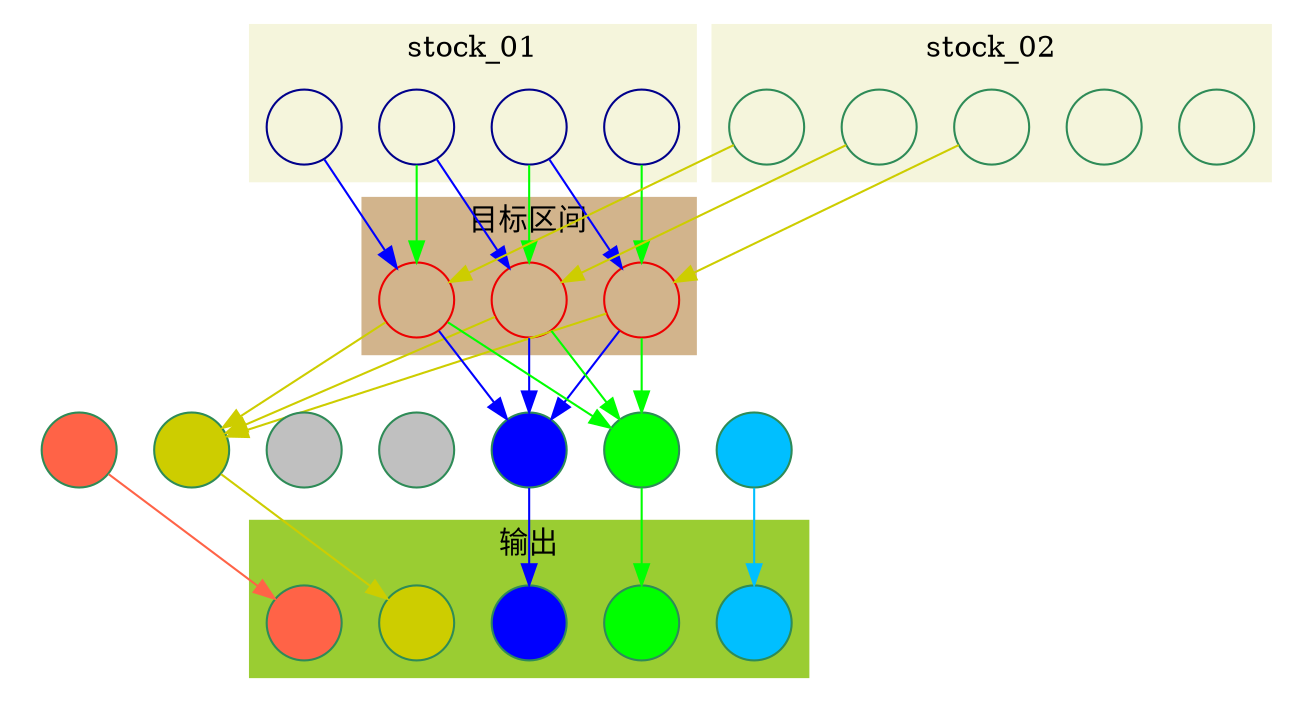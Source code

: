 
digraph G {
  rankdir=UD
  splines=line

  node [fixedsize=true, label=""];

  subgraph cluster_01 {
    color=beige;
    style=filled;
    node [style=solid,color=blue4, shape=circle];
    x4 x3 x2 x1;
    label = "stock_01";
  }

  subgraph cluster_02 {
    color=beige;
    style=filled;
    node [style=solid, color=seagreen4, shape=circle];
    y5 y4 y3 y2 y1;
    label = "stock_02"
  }

  subgraph cluster_1 {
    color=tan;
    style=filled;
    node [style=solid,color=red2, shape=circle];
    a3 a2 a1;
    label = "目标区间";
  }

  subgraph cluster_2 {
    color=white;
    node [style=solid,color=seagreen4, shape=circle, style=filled, fillcolor=grey];
    d7[fillcolor=tomato] d6[fillcolor=deepskyblue] d5[fillcolor="yellow3"] d4 d3 d2[fillcolor="green"] d1[fillcolor="blue"];
  }

  subgraph cluster_3 {
    color=yellowgreen;
    style=filled;
    node [style=solid,color=seagreen4, shape=circle, style=filled];
    e7[fillcolor=tomato] e6[fillcolor=deepskyblue] e5[fillcolor="yellow3", style=filled] e2[fillcolor="green", style=filled] e1[fillcolor="blue", style=filled];
    label = "输出"
  }

  x1 -> a1 [color="blue"];
  x2 -> a2 [color="blue"];
  x3 -> a3 [color="blue"];

  a1 -> d1 [color="blue"];
  a2 -> d1 [color="blue"];
  a3 -> d1 [color="blue"];


  x2 -> a1 [color="green"];
  x3 -> a2 [color="green"];
  x4 -> a3 [color="green"];

  a1 -> d2 [color="green"];
  a2 -> d2 [color="green"];
  a3 -> d2 [color="green"];

  y1 -> a1 [color="yellow3"];
  y2 -> a2 [color="yellow3"];
  y3 -> a3 [color="yellow3"];

  a1 -> d5 [color="yellow3"];
  a2 -> d5 [color="yellow3"];
  a3 -> d5 [color="yellow3"];

  d1 -> e1 [color="blue"];
  d2 -> e2 [color="green"];
  d5 -> e5 [color="yellow3"];
  d6 -> e6 [color="deepskyblue"];
  d7 -> e7 [color="tomato"]

}
